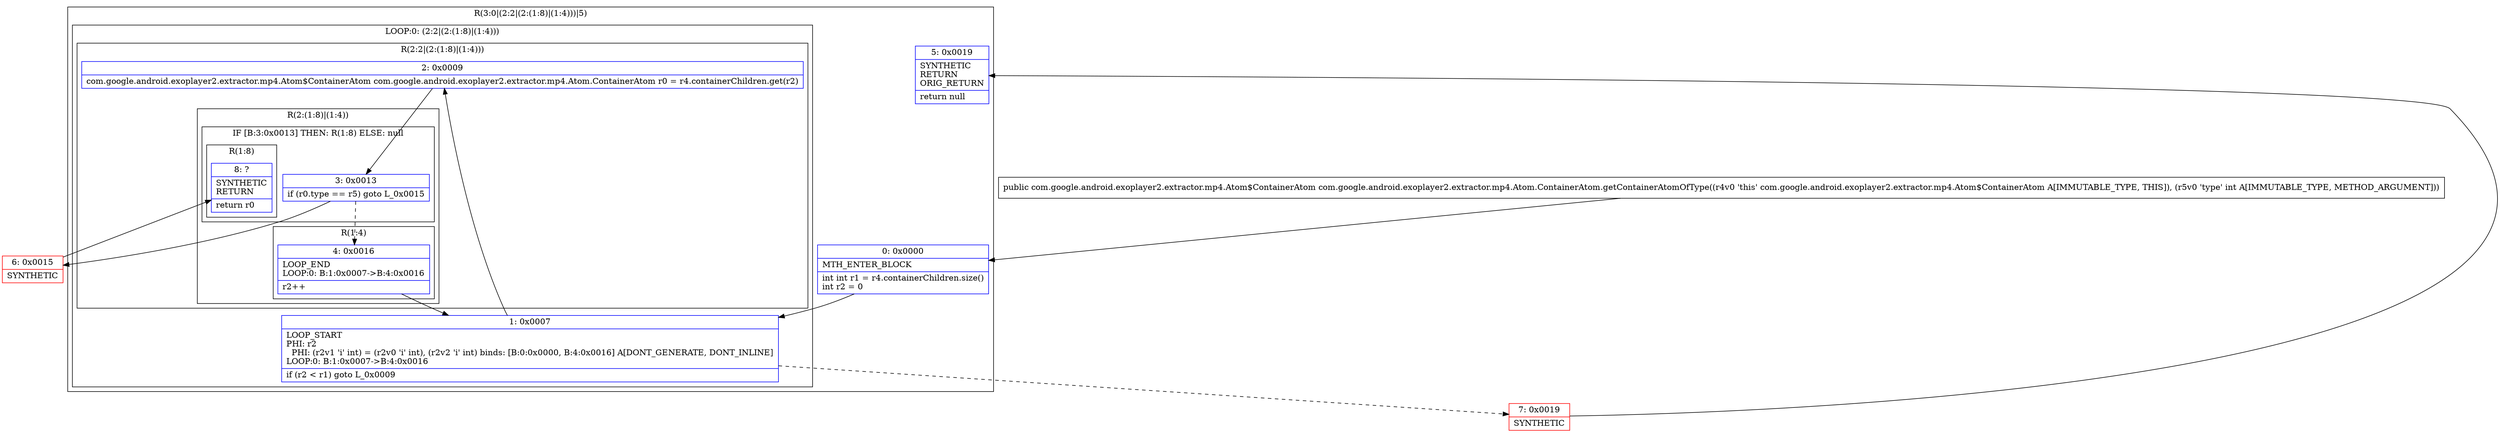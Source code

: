 digraph "CFG forcom.google.android.exoplayer2.extractor.mp4.Atom.ContainerAtom.getContainerAtomOfType(I)Lcom\/google\/android\/exoplayer2\/extractor\/mp4\/Atom$ContainerAtom;" {
subgraph cluster_Region_647525226 {
label = "R(3:0|(2:2|(2:(1:8)|(1:4)))|5)";
node [shape=record,color=blue];
Node_0 [shape=record,label="{0\:\ 0x0000|MTH_ENTER_BLOCK\l|int int r1 = r4.containerChildren.size()\lint r2 = 0\l}"];
subgraph cluster_LoopRegion_1582503048 {
label = "LOOP:0: (2:2|(2:(1:8)|(1:4)))";
node [shape=record,color=blue];
Node_1 [shape=record,label="{1\:\ 0x0007|LOOP_START\lPHI: r2 \l  PHI: (r2v1 'i' int) = (r2v0 'i' int), (r2v2 'i' int) binds: [B:0:0x0000, B:4:0x0016] A[DONT_GENERATE, DONT_INLINE]\lLOOP:0: B:1:0x0007\-\>B:4:0x0016\l|if (r2 \< r1) goto L_0x0009\l}"];
subgraph cluster_Region_353672330 {
label = "R(2:2|(2:(1:8)|(1:4)))";
node [shape=record,color=blue];
Node_2 [shape=record,label="{2\:\ 0x0009|com.google.android.exoplayer2.extractor.mp4.Atom$ContainerAtom com.google.android.exoplayer2.extractor.mp4.Atom.ContainerAtom r0 = r4.containerChildren.get(r2)\l}"];
subgraph cluster_Region_1308325506 {
label = "R(2:(1:8)|(1:4))";
node [shape=record,color=blue];
subgraph cluster_IfRegion_1886563937 {
label = "IF [B:3:0x0013] THEN: R(1:8) ELSE: null";
node [shape=record,color=blue];
Node_3 [shape=record,label="{3\:\ 0x0013|if (r0.type == r5) goto L_0x0015\l}"];
subgraph cluster_Region_910365619 {
label = "R(1:8)";
node [shape=record,color=blue];
Node_8 [shape=record,label="{8\:\ ?|SYNTHETIC\lRETURN\l|return r0\l}"];
}
}
subgraph cluster_Region_1466872953 {
label = "R(1:4)";
node [shape=record,color=blue];
Node_4 [shape=record,label="{4\:\ 0x0016|LOOP_END\lLOOP:0: B:1:0x0007\-\>B:4:0x0016\l|r2++\l}"];
}
}
}
}
Node_5 [shape=record,label="{5\:\ 0x0019|SYNTHETIC\lRETURN\lORIG_RETURN\l|return null\l}"];
}
Node_6 [shape=record,color=red,label="{6\:\ 0x0015|SYNTHETIC\l}"];
Node_7 [shape=record,color=red,label="{7\:\ 0x0019|SYNTHETIC\l}"];
MethodNode[shape=record,label="{public com.google.android.exoplayer2.extractor.mp4.Atom$ContainerAtom com.google.android.exoplayer2.extractor.mp4.Atom.ContainerAtom.getContainerAtomOfType((r4v0 'this' com.google.android.exoplayer2.extractor.mp4.Atom$ContainerAtom A[IMMUTABLE_TYPE, THIS]), (r5v0 'type' int A[IMMUTABLE_TYPE, METHOD_ARGUMENT])) }"];
MethodNode -> Node_0;
Node_0 -> Node_1;
Node_1 -> Node_2;
Node_1 -> Node_7[style=dashed];
Node_2 -> Node_3;
Node_3 -> Node_4[style=dashed];
Node_3 -> Node_6;
Node_4 -> Node_1;
Node_6 -> Node_8;
Node_7 -> Node_5;
}

